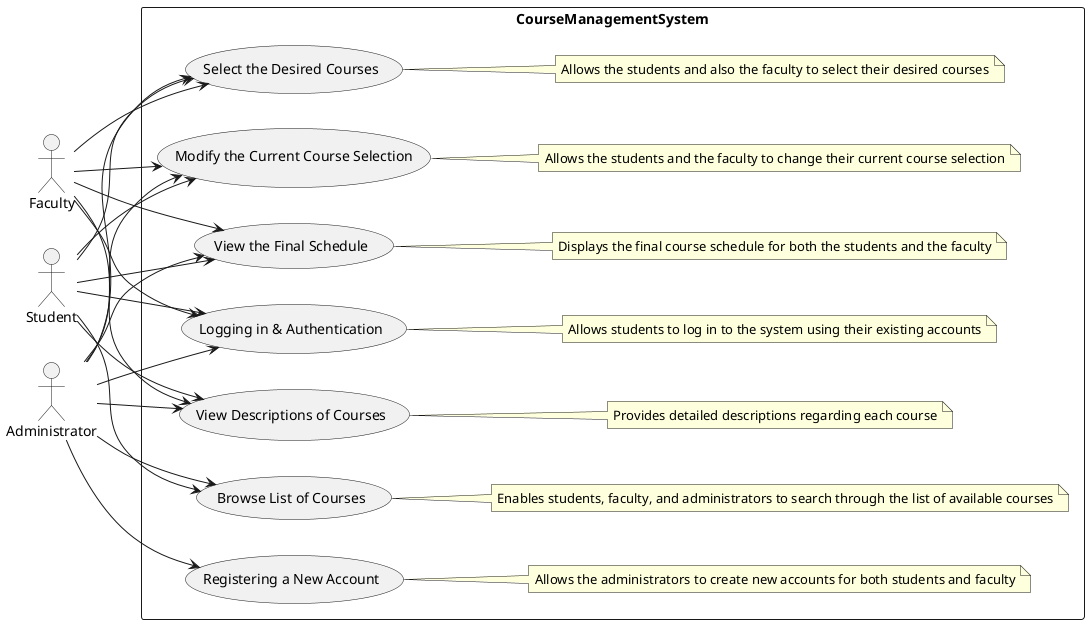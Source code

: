 @startuml

left to right direction
actor Student
actor Faculty
actor Administrator

rectangle CourseManagementSystem {
    usecase (Registering a New Account) as register
    usecase (Logging in & Authentication) as login
    usecase (Browse List of Courses) as browsecourses
    usecase (View Descriptions of Courses) as viewcoursedetails
    usecase (Select the Desired Courses) as selectcourses
    usecase (Modify the Current Course Selection) as modifyselection
    usecase (View the Final Schedule) as viewschedule
    

    Student --> login
    Student --> browsecourses
    Student --> viewcoursedetails
    Student --> selectcourses
    Student --> modifyselection
    Student --> viewschedule
    
    Faculty --> login
    Faculty --> viewcoursedetails
    Faculty --> selectcourses
    Faculty --> modifyselection
    Faculty --> viewschedule

    Administrator --> register
    Administrator --> login
    Administrator --> browsecourses
    Administrator --> viewcoursedetails
    Administrator --> selectcourses
    Administrator --> modifyselection
    Administrator --> viewschedule
    
    note right of register: Allows the administrators to create new accounts for both students and faculty
    note right of login: Allows students to log in to the system using their existing accounts
    note right of browsecourses: Enables students, faculty, and administrators to search through the list of available courses
    note right of viewcoursedetails: Provides detailed descriptions regarding each course
    note right of selectcourses: Allows the students and also the faculty to select their desired courses
    note right of modifyselection: Allows the students and the faculty to change their current course selection
    note right of viewschedule: Displays the final course schedule for both the students and the faculty
}

@enduml
